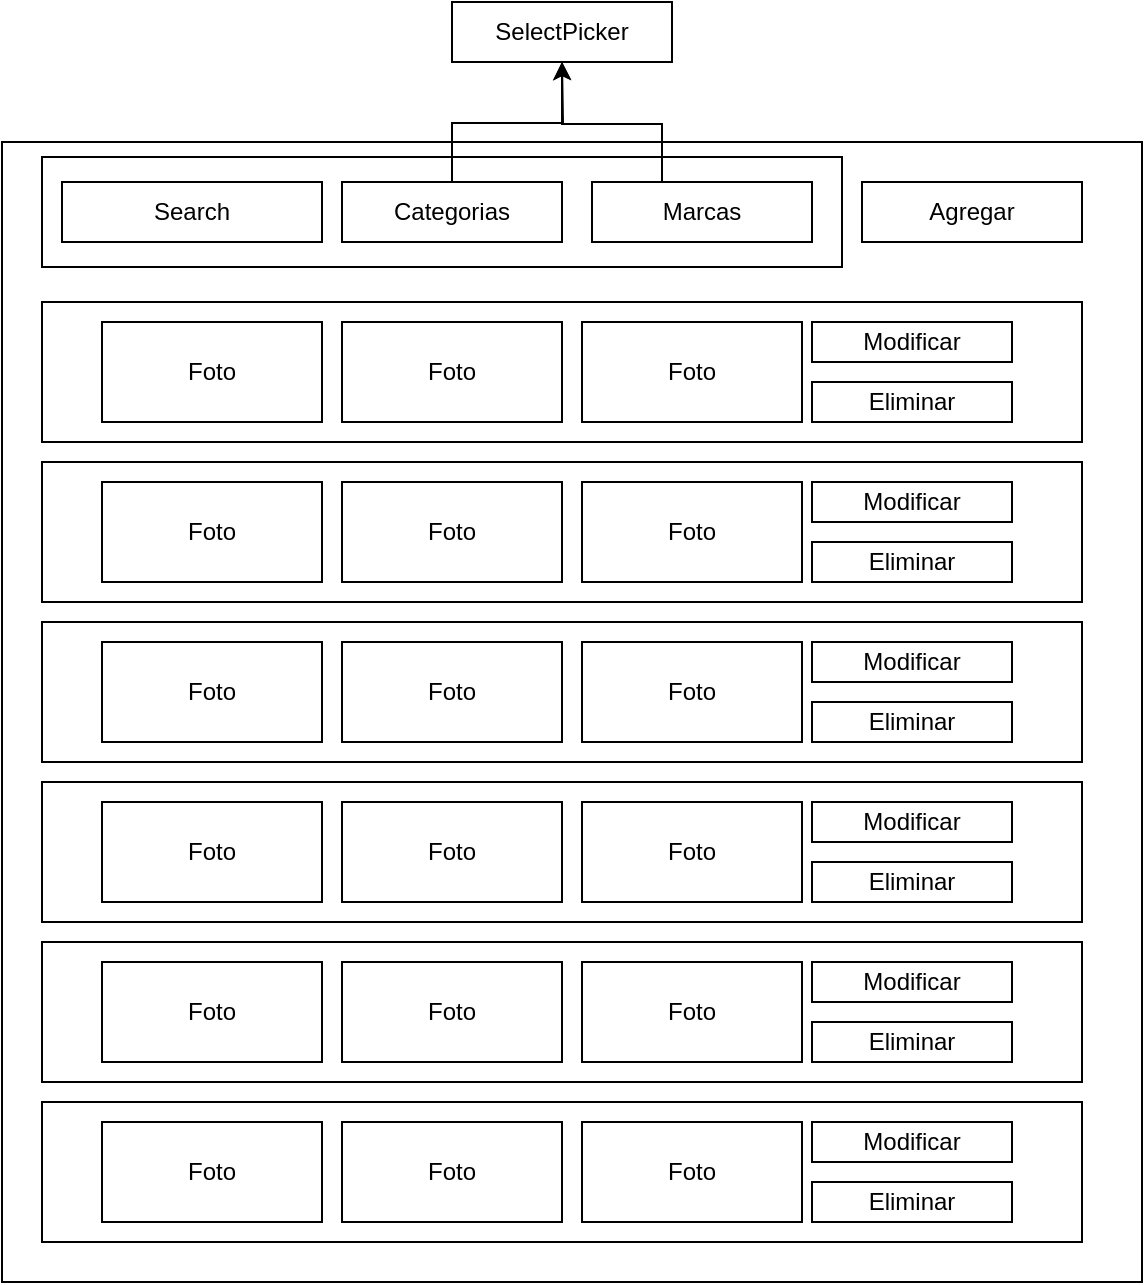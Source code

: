 <mxfile version="26.2.8">
  <diagram name="Página-1" id="vbkNWvASaoUP57uY1uon">
    <mxGraphModel dx="1148" dy="656" grid="1" gridSize="10" guides="1" tooltips="1" connect="1" arrows="1" fold="1" page="1" pageScale="1" pageWidth="827" pageHeight="1169" math="0" shadow="0">
      <root>
        <mxCell id="0" />
        <mxCell id="1" parent="0" />
        <mxCell id="tR-CPpiOO4IYNWdx_4qN-1" value="" style="whiteSpace=wrap;html=1;aspect=fixed;" vertex="1" parent="1">
          <mxGeometry x="90" y="80" width="570" height="570" as="geometry" />
        </mxCell>
        <mxCell id="tR-CPpiOO4IYNWdx_4qN-13" value="" style="rounded=0;whiteSpace=wrap;html=1;" vertex="1" parent="1">
          <mxGeometry x="110" y="87.5" width="400" height="55" as="geometry" />
        </mxCell>
        <mxCell id="tR-CPpiOO4IYNWdx_4qN-2" value="Search" style="rounded=0;whiteSpace=wrap;html=1;" vertex="1" parent="1">
          <mxGeometry x="120" y="100" width="130" height="30" as="geometry" />
        </mxCell>
        <mxCell id="tR-CPpiOO4IYNWdx_4qN-52" style="edgeStyle=orthogonalEdgeStyle;rounded=0;orthogonalLoop=1;jettySize=auto;html=1;" edge="1" parent="1" source="tR-CPpiOO4IYNWdx_4qN-3">
          <mxGeometry relative="1" as="geometry">
            <mxPoint x="370" y="40" as="targetPoint" />
          </mxGeometry>
        </mxCell>
        <mxCell id="tR-CPpiOO4IYNWdx_4qN-3" value="Categorias" style="rounded=0;whiteSpace=wrap;html=1;" vertex="1" parent="1">
          <mxGeometry x="260" y="100" width="110" height="30" as="geometry" />
        </mxCell>
        <mxCell id="tR-CPpiOO4IYNWdx_4qN-53" style="edgeStyle=orthogonalEdgeStyle;rounded=0;orthogonalLoop=1;jettySize=auto;html=1;" edge="1" parent="1" source="tR-CPpiOO4IYNWdx_4qN-4">
          <mxGeometry relative="1" as="geometry">
            <mxPoint x="370" y="40" as="targetPoint" />
            <Array as="points">
              <mxPoint x="420" y="71" />
              <mxPoint x="370" y="71" />
            </Array>
          </mxGeometry>
        </mxCell>
        <mxCell id="tR-CPpiOO4IYNWdx_4qN-4" value="Marcas" style="rounded=0;whiteSpace=wrap;html=1;" vertex="1" parent="1">
          <mxGeometry x="385" y="100" width="110" height="30" as="geometry" />
        </mxCell>
        <mxCell id="tR-CPpiOO4IYNWdx_4qN-5" value="" style="rounded=0;whiteSpace=wrap;html=1;" vertex="1" parent="1">
          <mxGeometry x="110" y="160" width="520" height="70" as="geometry" />
        </mxCell>
        <mxCell id="tR-CPpiOO4IYNWdx_4qN-10" value="Agregar" style="rounded=0;whiteSpace=wrap;html=1;" vertex="1" parent="1">
          <mxGeometry x="520" y="100" width="110" height="30" as="geometry" />
        </mxCell>
        <mxCell id="tR-CPpiOO4IYNWdx_4qN-14" value="Modificar" style="rounded=0;whiteSpace=wrap;html=1;" vertex="1" parent="1">
          <mxGeometry x="495" y="170" width="100" height="20" as="geometry" />
        </mxCell>
        <mxCell id="tR-CPpiOO4IYNWdx_4qN-16" value="Eliminar" style="rounded=0;whiteSpace=wrap;html=1;" vertex="1" parent="1">
          <mxGeometry x="495" y="200" width="100" height="20" as="geometry" />
        </mxCell>
        <mxCell id="tR-CPpiOO4IYNWdx_4qN-18" value="Foto" style="rounded=0;whiteSpace=wrap;html=1;" vertex="1" parent="1">
          <mxGeometry x="140" y="170" width="110" height="50" as="geometry" />
        </mxCell>
        <mxCell id="tR-CPpiOO4IYNWdx_4qN-19" value="Foto" style="rounded=0;whiteSpace=wrap;html=1;" vertex="1" parent="1">
          <mxGeometry x="260" y="170" width="110" height="50" as="geometry" />
        </mxCell>
        <mxCell id="tR-CPpiOO4IYNWdx_4qN-20" value="Foto" style="rounded=0;whiteSpace=wrap;html=1;" vertex="1" parent="1">
          <mxGeometry x="380" y="170" width="110" height="50" as="geometry" />
        </mxCell>
        <mxCell id="tR-CPpiOO4IYNWdx_4qN-22" value="" style="rounded=0;whiteSpace=wrap;html=1;" vertex="1" parent="1">
          <mxGeometry x="110" y="240" width="520" height="70" as="geometry" />
        </mxCell>
        <mxCell id="tR-CPpiOO4IYNWdx_4qN-23" value="Modificar" style="rounded=0;whiteSpace=wrap;html=1;" vertex="1" parent="1">
          <mxGeometry x="495" y="250" width="100" height="20" as="geometry" />
        </mxCell>
        <mxCell id="tR-CPpiOO4IYNWdx_4qN-24" value="Eliminar" style="rounded=0;whiteSpace=wrap;html=1;" vertex="1" parent="1">
          <mxGeometry x="495" y="280" width="100" height="20" as="geometry" />
        </mxCell>
        <mxCell id="tR-CPpiOO4IYNWdx_4qN-25" value="Foto" style="rounded=0;whiteSpace=wrap;html=1;" vertex="1" parent="1">
          <mxGeometry x="140" y="250" width="110" height="50" as="geometry" />
        </mxCell>
        <mxCell id="tR-CPpiOO4IYNWdx_4qN-26" value="Foto" style="rounded=0;whiteSpace=wrap;html=1;" vertex="1" parent="1">
          <mxGeometry x="260" y="250" width="110" height="50" as="geometry" />
        </mxCell>
        <mxCell id="tR-CPpiOO4IYNWdx_4qN-27" value="Foto" style="rounded=0;whiteSpace=wrap;html=1;" vertex="1" parent="1">
          <mxGeometry x="380" y="250" width="110" height="50" as="geometry" />
        </mxCell>
        <mxCell id="tR-CPpiOO4IYNWdx_4qN-28" value="" style="rounded=0;whiteSpace=wrap;html=1;" vertex="1" parent="1">
          <mxGeometry x="110" y="320" width="520" height="70" as="geometry" />
        </mxCell>
        <mxCell id="tR-CPpiOO4IYNWdx_4qN-29" value="Modificar" style="rounded=0;whiteSpace=wrap;html=1;" vertex="1" parent="1">
          <mxGeometry x="495" y="330" width="100" height="20" as="geometry" />
        </mxCell>
        <mxCell id="tR-CPpiOO4IYNWdx_4qN-30" value="Eliminar" style="rounded=0;whiteSpace=wrap;html=1;" vertex="1" parent="1">
          <mxGeometry x="495" y="360" width="100" height="20" as="geometry" />
        </mxCell>
        <mxCell id="tR-CPpiOO4IYNWdx_4qN-31" value="Foto" style="rounded=0;whiteSpace=wrap;html=1;" vertex="1" parent="1">
          <mxGeometry x="140" y="330" width="110" height="50" as="geometry" />
        </mxCell>
        <mxCell id="tR-CPpiOO4IYNWdx_4qN-32" value="Foto" style="rounded=0;whiteSpace=wrap;html=1;" vertex="1" parent="1">
          <mxGeometry x="260" y="330" width="110" height="50" as="geometry" />
        </mxCell>
        <mxCell id="tR-CPpiOO4IYNWdx_4qN-33" value="Foto" style="rounded=0;whiteSpace=wrap;html=1;" vertex="1" parent="1">
          <mxGeometry x="380" y="330" width="110" height="50" as="geometry" />
        </mxCell>
        <mxCell id="tR-CPpiOO4IYNWdx_4qN-34" value="" style="rounded=0;whiteSpace=wrap;html=1;" vertex="1" parent="1">
          <mxGeometry x="110" y="400" width="520" height="70" as="geometry" />
        </mxCell>
        <mxCell id="tR-CPpiOO4IYNWdx_4qN-35" value="Modificar" style="rounded=0;whiteSpace=wrap;html=1;" vertex="1" parent="1">
          <mxGeometry x="495" y="410" width="100" height="20" as="geometry" />
        </mxCell>
        <mxCell id="tR-CPpiOO4IYNWdx_4qN-36" value="Eliminar" style="rounded=0;whiteSpace=wrap;html=1;" vertex="1" parent="1">
          <mxGeometry x="495" y="440" width="100" height="20" as="geometry" />
        </mxCell>
        <mxCell id="tR-CPpiOO4IYNWdx_4qN-37" value="Foto" style="rounded=0;whiteSpace=wrap;html=1;" vertex="1" parent="1">
          <mxGeometry x="140" y="410" width="110" height="50" as="geometry" />
        </mxCell>
        <mxCell id="tR-CPpiOO4IYNWdx_4qN-38" value="Foto" style="rounded=0;whiteSpace=wrap;html=1;" vertex="1" parent="1">
          <mxGeometry x="260" y="410" width="110" height="50" as="geometry" />
        </mxCell>
        <mxCell id="tR-CPpiOO4IYNWdx_4qN-39" value="Foto" style="rounded=0;whiteSpace=wrap;html=1;" vertex="1" parent="1">
          <mxGeometry x="380" y="410" width="110" height="50" as="geometry" />
        </mxCell>
        <mxCell id="tR-CPpiOO4IYNWdx_4qN-40" value="" style="rounded=0;whiteSpace=wrap;html=1;" vertex="1" parent="1">
          <mxGeometry x="110" y="480" width="520" height="70" as="geometry" />
        </mxCell>
        <mxCell id="tR-CPpiOO4IYNWdx_4qN-41" value="Modificar" style="rounded=0;whiteSpace=wrap;html=1;" vertex="1" parent="1">
          <mxGeometry x="495" y="490" width="100" height="20" as="geometry" />
        </mxCell>
        <mxCell id="tR-CPpiOO4IYNWdx_4qN-42" value="Eliminar" style="rounded=0;whiteSpace=wrap;html=1;" vertex="1" parent="1">
          <mxGeometry x="495" y="520" width="100" height="20" as="geometry" />
        </mxCell>
        <mxCell id="tR-CPpiOO4IYNWdx_4qN-43" value="Foto" style="rounded=0;whiteSpace=wrap;html=1;" vertex="1" parent="1">
          <mxGeometry x="140" y="490" width="110" height="50" as="geometry" />
        </mxCell>
        <mxCell id="tR-CPpiOO4IYNWdx_4qN-44" value="Foto" style="rounded=0;whiteSpace=wrap;html=1;" vertex="1" parent="1">
          <mxGeometry x="260" y="490" width="110" height="50" as="geometry" />
        </mxCell>
        <mxCell id="tR-CPpiOO4IYNWdx_4qN-45" value="Foto" style="rounded=0;whiteSpace=wrap;html=1;" vertex="1" parent="1">
          <mxGeometry x="380" y="490" width="110" height="50" as="geometry" />
        </mxCell>
        <mxCell id="tR-CPpiOO4IYNWdx_4qN-46" value="" style="rounded=0;whiteSpace=wrap;html=1;" vertex="1" parent="1">
          <mxGeometry x="110" y="560" width="520" height="70" as="geometry" />
        </mxCell>
        <mxCell id="tR-CPpiOO4IYNWdx_4qN-47" value="Modificar" style="rounded=0;whiteSpace=wrap;html=1;" vertex="1" parent="1">
          <mxGeometry x="495" y="570" width="100" height="20" as="geometry" />
        </mxCell>
        <mxCell id="tR-CPpiOO4IYNWdx_4qN-48" value="Eliminar" style="rounded=0;whiteSpace=wrap;html=1;" vertex="1" parent="1">
          <mxGeometry x="495" y="600" width="100" height="20" as="geometry" />
        </mxCell>
        <mxCell id="tR-CPpiOO4IYNWdx_4qN-49" value="Foto" style="rounded=0;whiteSpace=wrap;html=1;" vertex="1" parent="1">
          <mxGeometry x="140" y="570" width="110" height="50" as="geometry" />
        </mxCell>
        <mxCell id="tR-CPpiOO4IYNWdx_4qN-50" value="Foto" style="rounded=0;whiteSpace=wrap;html=1;" vertex="1" parent="1">
          <mxGeometry x="260" y="570" width="110" height="50" as="geometry" />
        </mxCell>
        <mxCell id="tR-CPpiOO4IYNWdx_4qN-51" value="Foto" style="rounded=0;whiteSpace=wrap;html=1;" vertex="1" parent="1">
          <mxGeometry x="380" y="570" width="110" height="50" as="geometry" />
        </mxCell>
        <mxCell id="tR-CPpiOO4IYNWdx_4qN-54" value="SelectPicker" style="rounded=0;whiteSpace=wrap;html=1;" vertex="1" parent="1">
          <mxGeometry x="315" y="10" width="110" height="30" as="geometry" />
        </mxCell>
      </root>
    </mxGraphModel>
  </diagram>
</mxfile>
